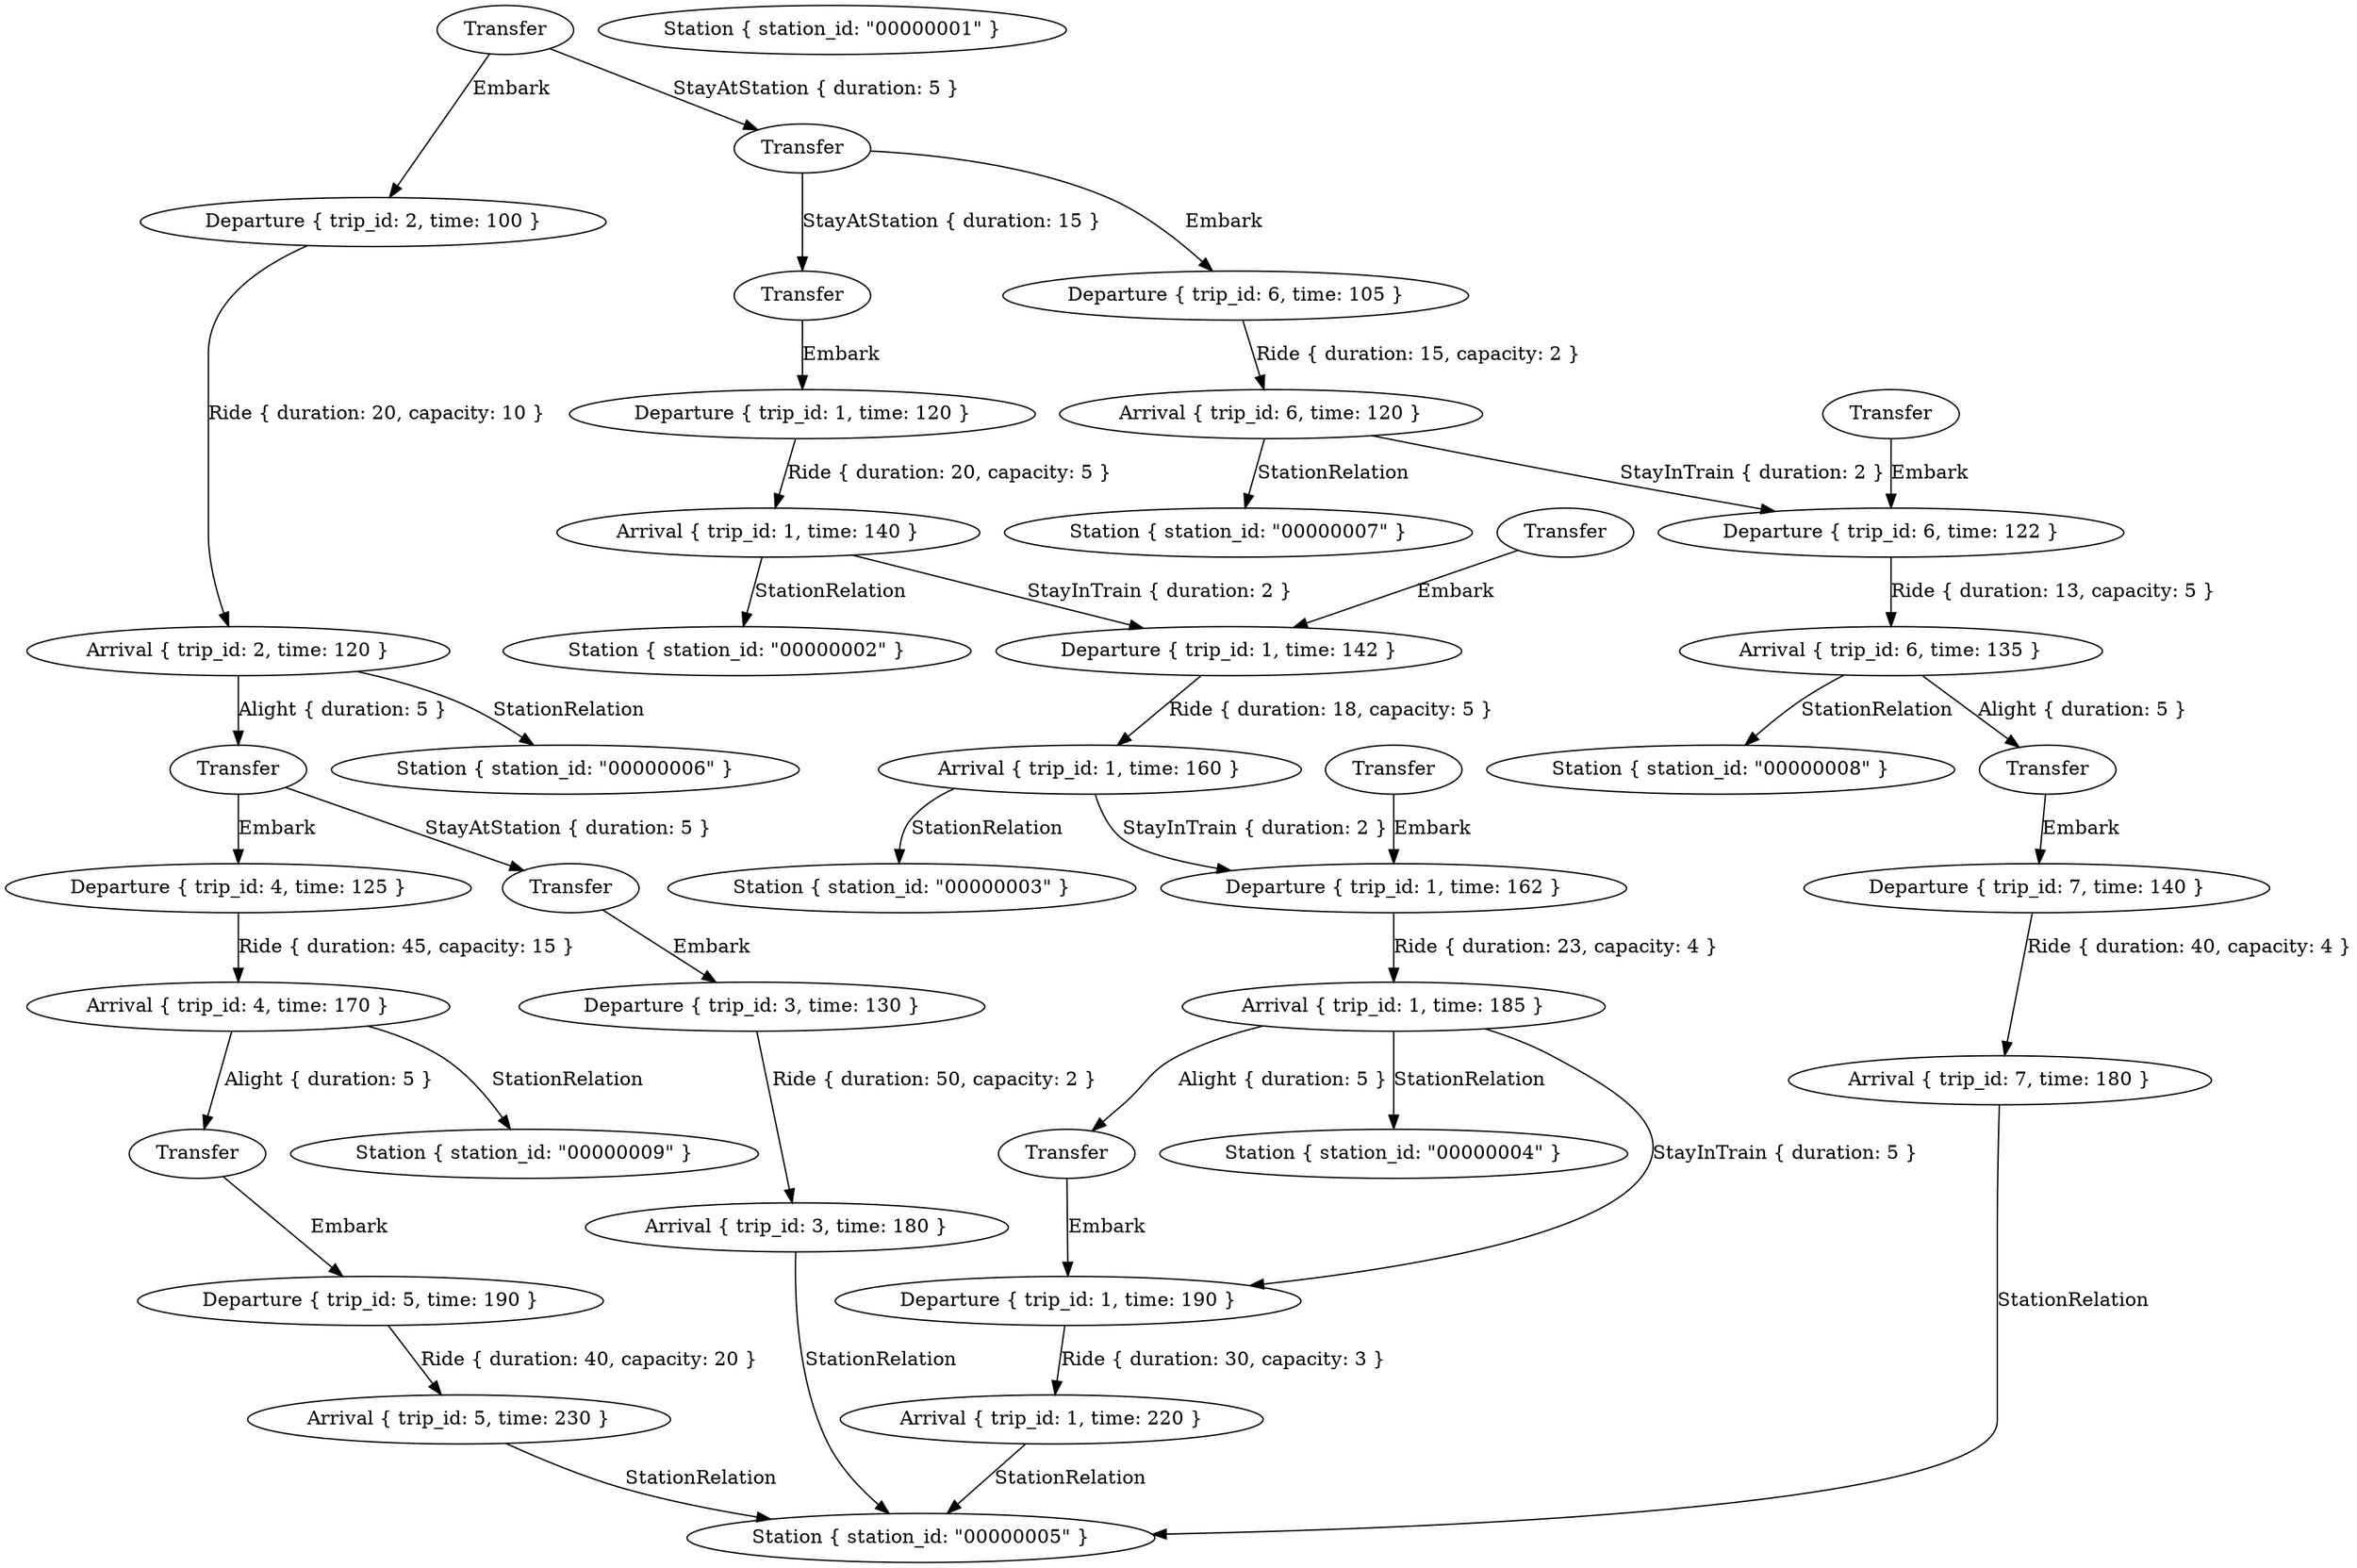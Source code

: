 digraph {
    0 [ label = "Arrival { trip_id: 1, time: 160 }" ]
    1 [ label = "Departure { trip_id: 1, time: 142 }" ]
    2 [ label = "Arrival { trip_id: 3, time: 180 }" ]
    3 [ label = "Departure { trip_id: 3, time: 130 }" ]
    4 [ label = "Arrival { trip_id: 6, time: 120 }" ]
    5 [ label = "Departure { trip_id: 6, time: 105 }" ]
    6 [ label = "Arrival { trip_id: 4, time: 170 }" ]
    7 [ label = "Departure { trip_id: 4, time: 125 }" ]
    8 [ label = "Arrival { trip_id: 5, time: 230 }" ]
    9 [ label = "Departure { trip_id: 5, time: 190 }" ]
    10 [ label = "Arrival { trip_id: 1, time: 220 }" ]
    11 [ label = "Departure { trip_id: 1, time: 190 }" ]
    12 [ label = "Arrival { trip_id: 7, time: 180 }" ]
    13 [ label = "Departure { trip_id: 7, time: 140 }" ]
    14 [ label = "Arrival { trip_id: 1, time: 140 }" ]
    15 [ label = "Departure { trip_id: 1, time: 120 }" ]
    16 [ label = "Arrival { trip_id: 2, time: 120 }" ]
    17 [ label = "Departure { trip_id: 2, time: 100 }" ]
    18 [ label = "Arrival { trip_id: 1, time: 185 }" ]
    19 [ label = "Departure { trip_id: 1, time: 162 }" ]
    20 [ label = "Arrival { trip_id: 6, time: 135 }" ]
    21 [ label = "Departure { trip_id: 6, time: 122 }" ]
    22 [ label = "Station { station_id: \"00000001\" }" ]
    23 [ label = "Transfer" ]
    24 [ label = "Transfer" ]
    25 [ label = "Transfer" ]
    26 [ label = "Station { station_id: \"00000006\" }" ]
    27 [ label = "Transfer" ]
    28 [ label = "Transfer" ]
    29 [ label = "Station { station_id: \"00000003\" }" ]
    30 [ label = "Transfer" ]
    31 [ label = "Station { station_id: \"00000008\" }" ]
    32 [ label = "Transfer" ]
    33 [ label = "Station { station_id: \"00000004\" }" ]
    34 [ label = "Transfer" ]
    35 [ label = "Station { station_id: \"00000009\" }" ]
    36 [ label = "Transfer" ]
    37 [ label = "Station { station_id: \"00000002\" }" ]
    38 [ label = "Transfer" ]
    39 [ label = "Station { station_id: \"00000005\" }" ]
    40 [ label = "Station { station_id: \"00000007\" }" ]
    41 [ label = "Transfer" ]
    1 -> 0 [ label = "Ride { duration: 18, capacity: 5 }" ]
    3 -> 2 [ label = "Ride { duration: 50, capacity: 2 }" ]
    5 -> 4 [ label = "Ride { duration: 15, capacity: 2 }" ]
    7 -> 6 [ label = "Ride { duration: 45, capacity: 15 }" ]
    9 -> 8 [ label = "Ride { duration: 40, capacity: 20 }" ]
    11 -> 10 [ label = "Ride { duration: 30, capacity: 3 }" ]
    13 -> 12 [ label = "Ride { duration: 40, capacity: 4 }" ]
    15 -> 14 [ label = "Ride { duration: 20, capacity: 5 }" ]
    17 -> 16 [ label = "Ride { duration: 20, capacity: 10 }" ]
    19 -> 18 [ label = "Ride { duration: 23, capacity: 4 }" ]
    21 -> 20 [ label = "Ride { duration: 13, capacity: 5 }" ]
    23 -> 15 [ label = "Embark" ]
    24 -> 5 [ label = "Embark" ]
    25 -> 17 [ label = "Embark" ]
    25 -> 24 [ label = "StayAtStation { duration: 5 }" ]
    24 -> 23 [ label = "StayAtStation { duration: 15 }" ]
    27 -> 7 [ label = "Embark" ]
    28 -> 3 [ label = "Embark" ]
    27 -> 28 [ label = "StayAtStation { duration: 5 }" ]
    16 -> 26 [ label = "StationRelation" ]
    16 -> 27 [ label = "Alight { duration: 5 }" ]
    30 -> 19 [ label = "Embark" ]
    0 -> 19 [ label = "StayInTrain { duration: 2 }" ]
    0 -> 29 [ label = "StationRelation" ]
    32 -> 13 [ label = "Embark" ]
    20 -> 31 [ label = "StationRelation" ]
    20 -> 32 [ label = "Alight { duration: 5 }" ]
    34 -> 11 [ label = "Embark" ]
    18 -> 11 [ label = "StayInTrain { duration: 5 }" ]
    18 -> 33 [ label = "StationRelation" ]
    18 -> 34 [ label = "Alight { duration: 5 }" ]
    36 -> 9 [ label = "Embark" ]
    6 -> 35 [ label = "StationRelation" ]
    6 -> 36 [ label = "Alight { duration: 5 }" ]
    38 -> 1 [ label = "Embark" ]
    14 -> 1 [ label = "StayInTrain { duration: 2 }" ]
    14 -> 37 [ label = "StationRelation" ]
    8 -> 39 [ label = "StationRelation" ]
    12 -> 39 [ label = "StationRelation" ]
    10 -> 39 [ label = "StationRelation" ]
    2 -> 39 [ label = "StationRelation" ]
    41 -> 21 [ label = "Embark" ]
    4 -> 21 [ label = "StayInTrain { duration: 2 }" ]
    4 -> 40 [ label = "StationRelation" ]
}
